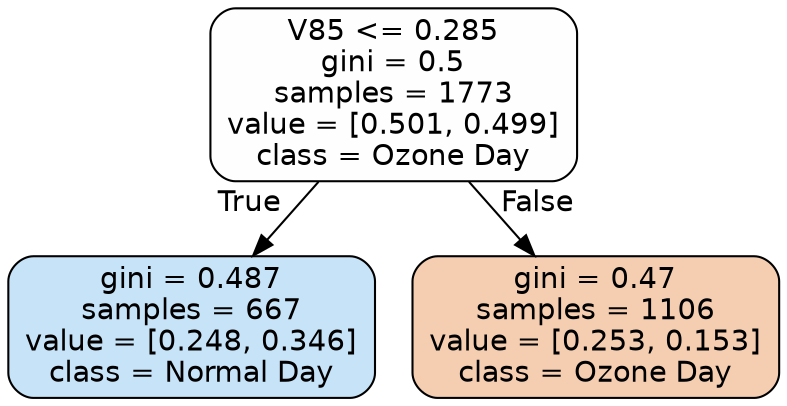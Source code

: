 digraph Tree {
node [shape=box, style="filled, rounded", color="black", fontname=helvetica] ;
edge [fontname=helvetica] ;
0 [label="V85 <= 0.285\ngini = 0.5\nsamples = 1773\nvalue = [0.501, 0.499]\nclass = Ozone Day", fillcolor="#fffefe"] ;
1 [label="gini = 0.487\nsamples = 667\nvalue = [0.248, 0.346]\nclass = Normal Day", fillcolor="#c7e3f8"] ;
0 -> 1 [labeldistance=2.5, labelangle=45, headlabel="True"] ;
2 [label="gini = 0.47\nsamples = 1106\nvalue = [0.253, 0.153]\nclass = Ozone Day", fillcolor="#f5ceb1"] ;
0 -> 2 [labeldistance=2.5, labelangle=-45, headlabel="False"] ;
}